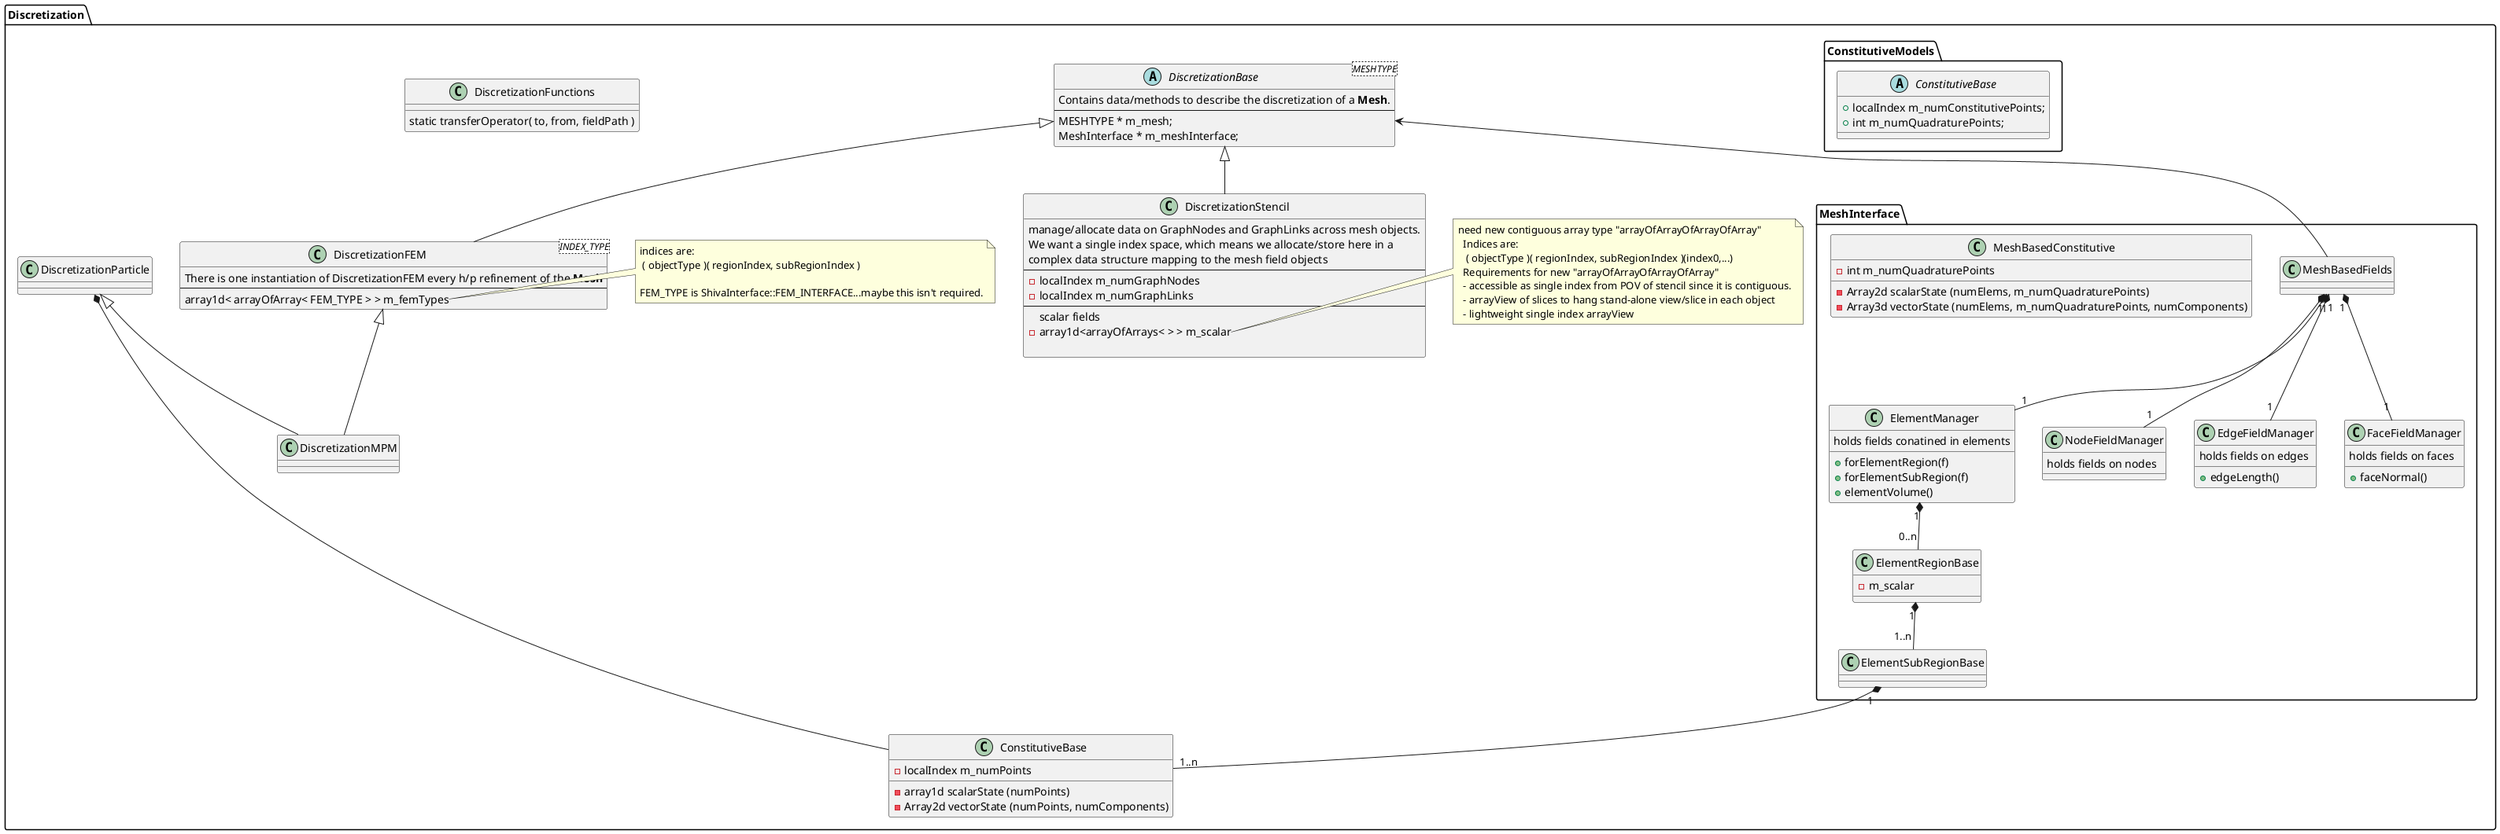 @startuml(id=Discretization)

set separator ::

namespace Discretization {

abstract Class DiscretizationBase<MESHTYPE> {
Contains data/methods to describe the discretization of a **Mesh**.
--
MESHTYPE * m_mesh;
MeshInterface * m_meshInterface;
}

Class DiscretizationFEM<INDEX_TYPE> {
There is one instantiation of DiscretizationFEM every h/p refinement of the **Mesh**
--
array1d< arrayOfArray< FEM_TYPE > > m_femTypes
}
note right of DiscretizationFEM::m_femTypes
indices are:
 ( objectType )( regionIndex, subRegionIndex ) 

FEM_TYPE is ShivaInterface::FEM_INTERFACE...maybe this isn't required.
endnote

class DiscretizationStencil {
    manage/allocate data on GraphNodes and GraphLinks across mesh objects.
    We want a single index space, which means we allocate/store here in a 
    complex data structure mapping to the mesh field objects
    --
    -localIndex m_numGraphNodes
    -localIndex m_numGraphLinks
    --
    scalar fields
    - array1d<arrayOfArrays< > > m_scalar

}
note right of DiscretizationStencil::m_scalar
need new contiguous array type "arrayOfArrayOfArrayOfArray"
  Indices are:
   ( objectType )( regionIndex, subRegionIndex )(index0,...)
  Requirements for new "arrayOfArrayOfArrayOfArray"
  - accessible as single index from POV of stencil since it is contiguous.
  - arrayView of slices to hang stand-alone view/slice in each object
  - lightweight single index arrayView
endnote


class DiscretizationParticle {

}

class ConstitutiveBase {
    - localIndex m_numPoints
    - array1d scalarState (numPoints) 
    - Array2d vectorState (numPoints, numComponents) 
}


class DiscretizationFunctions {

static transferOperator( to, from, fieldPath )
}

namespace MeshInterface {
class MeshBasedFields {

}

class ElementManager {
    +forElementRegion(f)
    +forElementSubRegion(f)
}

class NodeFieldManager {
    holds fields on nodes
}
class EdgeFieldManager {
    holds fields on edges
    +edgeLength()
}
class FaceFieldManager {
    holds fields on faces
    +faceNormal()
}
class ElementManager {
    holds fields conatined in elements
    +elementVolume()
}

class ElementRegionBase {
    -m_scalar
}



class MeshBasedConstitutive {
    - int m_numQuadraturePoints
    - Array2d scalarState (numElems, m_numQuadraturePoints) 
    - Array3d vectorState (numElems, m_numQuadraturePoints, numComponents) 
}


MeshBasedFields "1" *-- "1" ElementManager
MeshBasedFields "1" *-- "1" NodeFieldManager
MeshBasedFields "1" *-- "1" EdgeFieldManager
MeshBasedFields "1" *-- "1" FaceFieldManager

ElementManager "1" *-- "0..n" ElementRegionBase
ElementRegionBase "1" *-- "1..n" ElementSubRegionBase
ElementSubRegionBase "1" *-- "1..n" ConstitutiveBase


} /' namespace MeshInterface '/
 

namespace ConstitutiveModels {
  abstract ConstitutiveBase {
    +localIndex m_numConstitutivePoints;
    +int m_numQuadraturePoints;
  }


}

DiscretizationBase <|-- DiscretizationFEM
DiscretizationBase <|-- DiscretizationStencil

DiscretizationFEM <|-- DiscretizationMPM
DiscretizationParticle <|-- DiscretizationMPM

DiscretizationParticle *-- ConstitutiveBase

DiscretizationBase <-- MeshInterface::MeshBasedFields



} /' namespace Discretization '/





@enduml